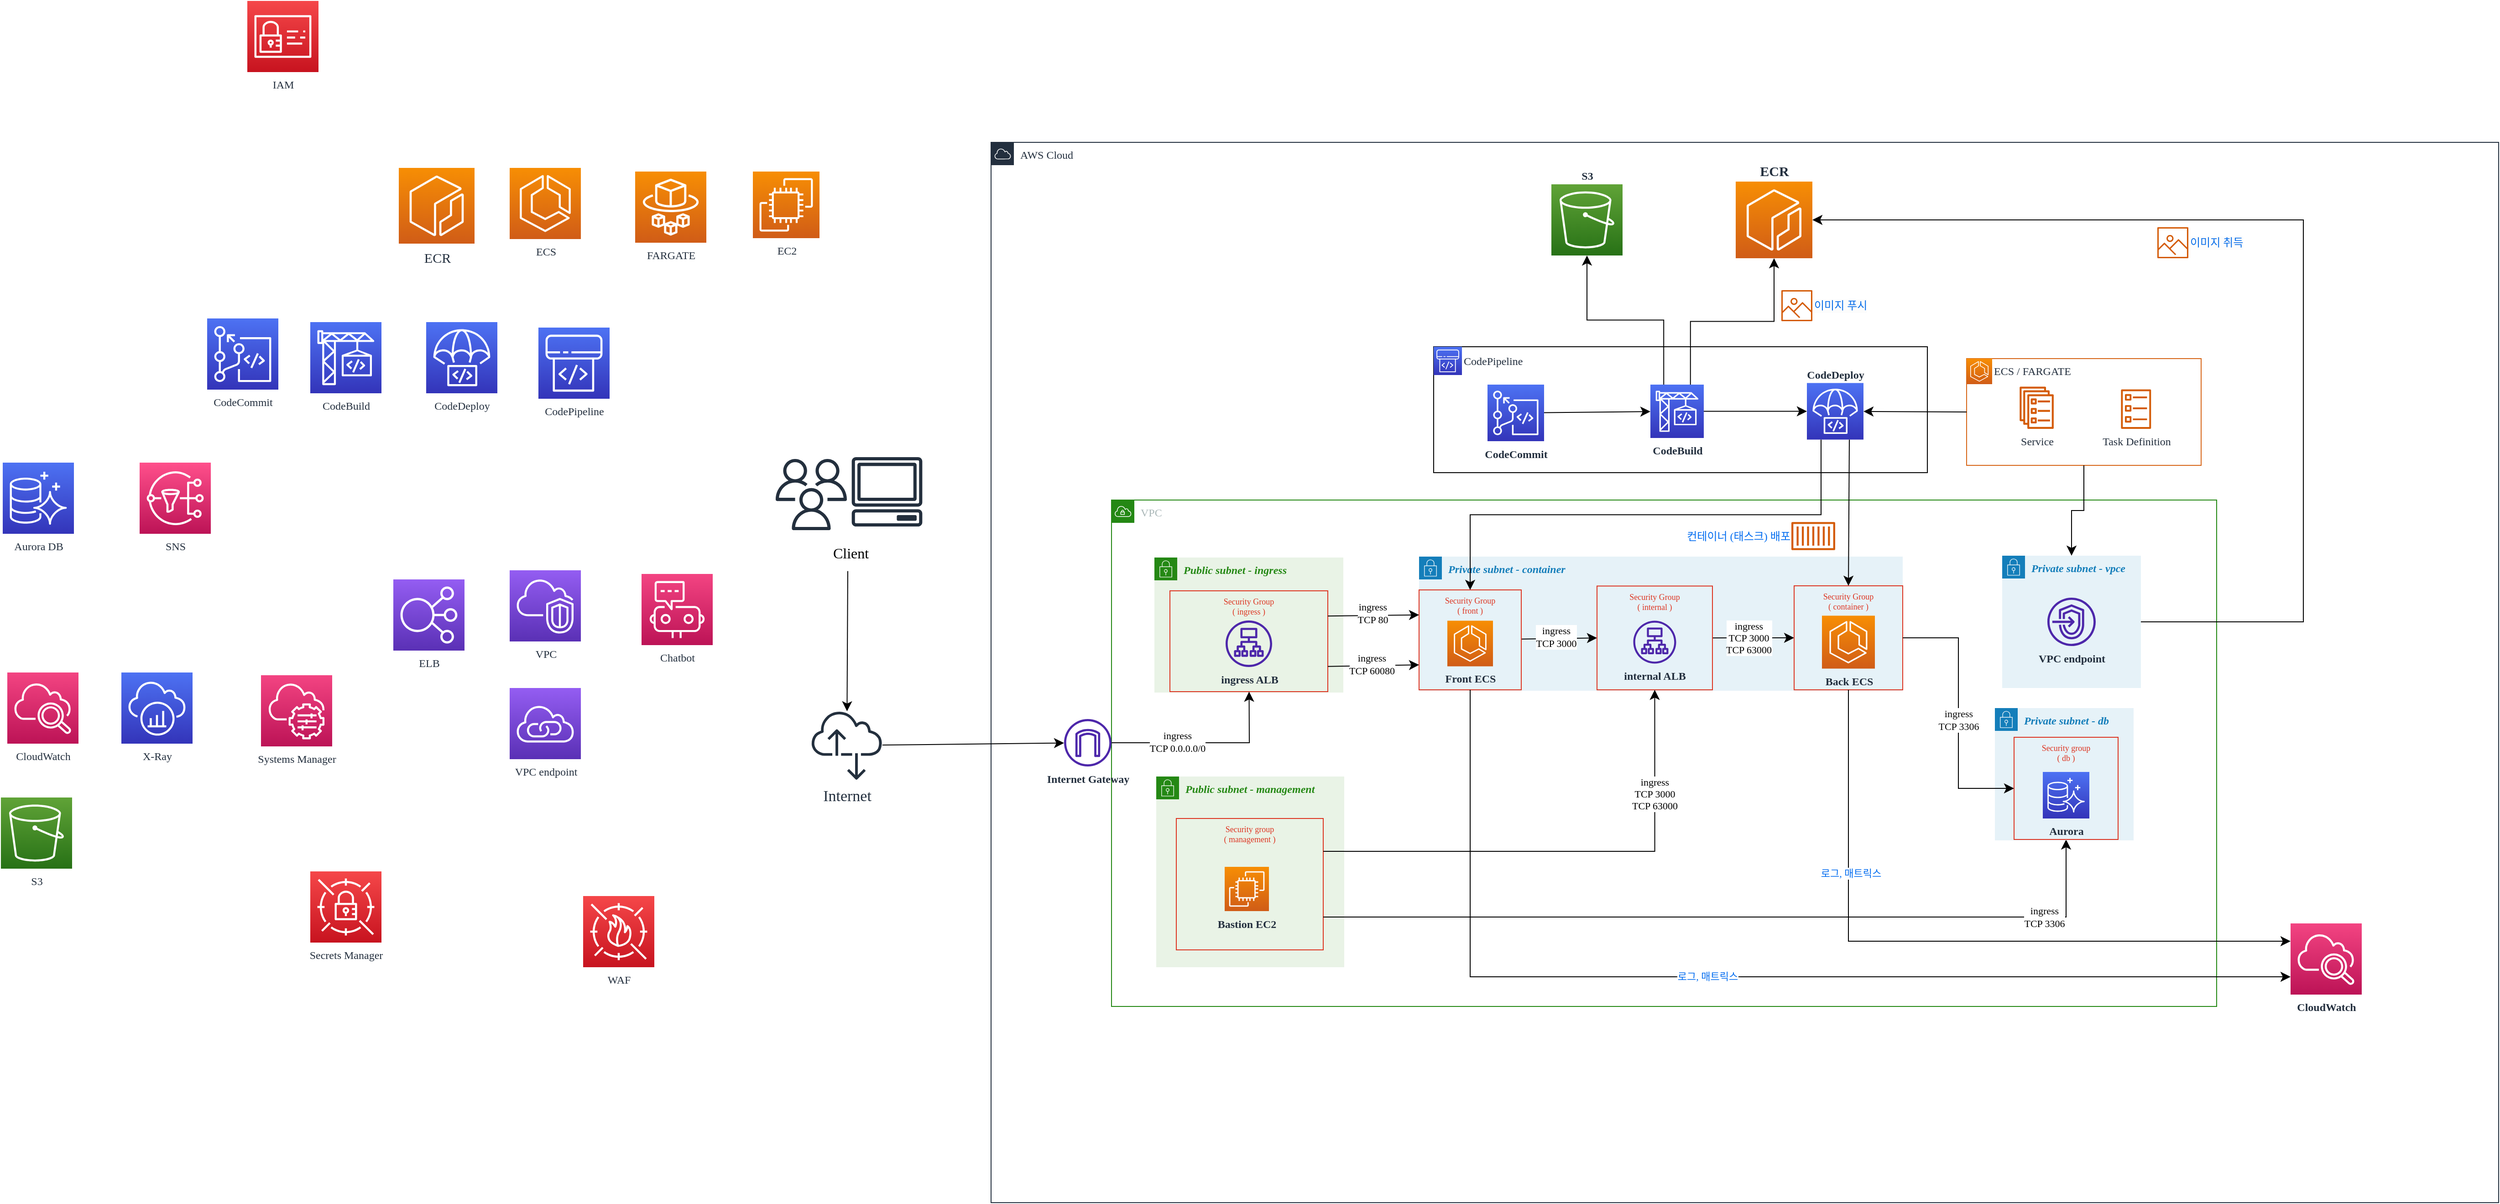 <mxfile version="20.8.10" type="device"><diagram name="페이지-1" id="KkgvIEMMaGzTAb-BSLyP"><mxGraphModel dx="4643" dy="2821" grid="0" gridSize="10" guides="1" tooltips="1" connect="1" arrows="1" fold="1" page="0" pageScale="1" pageWidth="827" pageHeight="1169" background="none" math="0" shadow="0"><root><mxCell id="0"/><mxCell id="1" parent="0"/><mxCell id="roL1wrx4JmxrQgXVeVV0-79" value="VPC" style="points=[[0,0],[0.25,0],[0.5,0],[0.75,0],[1,0],[1,0.25],[1,0.5],[1,0.75],[1,1],[0.75,1],[0.5,1],[0.25,1],[0,1],[0,0.75],[0,0.5],[0,0.25]];outlineConnect=0;gradientColor=none;html=1;whiteSpace=wrap;fontSize=12;fontStyle=0;container=1;pointerEvents=0;collapsible=0;recursiveResize=0;shape=mxgraph.aws4.group;grIcon=mxgraph.aws4.group_vpc;strokeColor=#248814;fillColor=none;verticalAlign=top;align=left;spacingLeft=30;fontColor=#AAB7B8;dashed=0;fontFamily=Garamond;labelBackgroundColor=none;strokeWidth=1;" parent="1" vertex="1"><mxGeometry x="-924" y="-505" width="1211" height="555" as="geometry"/></mxCell><mxCell id="roL1wrx4JmxrQgXVeVV0-80" value="&lt;b&gt;&lt;i&gt;Private subnet - container&lt;/i&gt;&lt;/b&gt;" style="points=[[0,0],[0.25,0],[0.5,0],[0.75,0],[1,0],[1,0.25],[1,0.5],[1,0.75],[1,1],[0.75,1],[0.5,1],[0.25,1],[0,1],[0,0.75],[0,0.5],[0,0.25]];outlineConnect=0;gradientColor=none;html=1;whiteSpace=wrap;fontSize=12;fontStyle=0;container=1;pointerEvents=0;collapsible=0;recursiveResize=0;shape=mxgraph.aws4.group;grIcon=mxgraph.aws4.group_security_group;grStroke=0;strokeColor=#147EBA;fillColor=#E6F2F8;verticalAlign=top;align=left;spacingLeft=30;fontColor=#147EBA;dashed=0;fontFamily=Garamond;" parent="roL1wrx4JmxrQgXVeVV0-79" vertex="1"><mxGeometry x="337" y="62" width="530" height="147" as="geometry"/></mxCell><mxCell id="roL1wrx4JmxrQgXVeVV0-81" style="edgeStyle=none;rounded=0;orthogonalLoop=1;jettySize=auto;html=1;entryX=0;entryY=0.5;entryDx=0;entryDy=0;fontSize=9;startSize=8;endSize=8;fontFamily=Garamond;" parent="roL1wrx4JmxrQgXVeVV0-80" source="roL1wrx4JmxrQgXVeVV0-83" target="roL1wrx4JmxrQgXVeVV0-86" edge="1"><mxGeometry relative="1" as="geometry"/></mxCell><mxCell id="roL1wrx4JmxrQgXVeVV0-82" value="ingress&lt;br style=&quot;font-size: 11px;&quot;&gt;TCP 3000" style="edgeLabel;html=1;align=center;verticalAlign=middle;resizable=0;points=[];fontSize=11;fontFamily=Garamond;" parent="roL1wrx4JmxrQgXVeVV0-81" vertex="1" connectable="0"><mxGeometry x="-0.095" y="2" relative="1" as="geometry"><mxPoint as="offset"/></mxGeometry></mxCell><mxCell id="roL1wrx4JmxrQgXVeVV0-83" value="Security Group&#10;( front )" style="fillColor=none;strokeColor=#DD3522;verticalAlign=top;fontStyle=0;fontColor=#DD3522;fontSize=9;fontFamily=Garamond;" parent="roL1wrx4JmxrQgXVeVV0-80" vertex="1"><mxGeometry y="36.5" width="112" height="109.5" as="geometry"/></mxCell><mxCell id="roL1wrx4JmxrQgXVeVV0-84" style="edgeStyle=none;rounded=0;orthogonalLoop=1;jettySize=auto;html=1;entryX=0;entryY=0.5;entryDx=0;entryDy=0;fontSize=9;startSize=8;endSize=8;fontFamily=Garamond;" parent="roL1wrx4JmxrQgXVeVV0-80" source="roL1wrx4JmxrQgXVeVV0-86" target="roL1wrx4JmxrQgXVeVV0-87" edge="1"><mxGeometry relative="1" as="geometry"/></mxCell><mxCell id="roL1wrx4JmxrQgXVeVV0-85" value="ingress&lt;br style=&quot;font-size: 11px;&quot;&gt;TCP 3000&lt;br style=&quot;font-size: 11px;&quot;&gt;TCP 63000" style="edgeLabel;html=1;align=center;verticalAlign=middle;resizable=0;points=[];fontSize=11;fontFamily=Garamond;labelBackgroundColor=default;" parent="roL1wrx4JmxrQgXVeVV0-84" vertex="1" connectable="0"><mxGeometry x="-0.129" relative="1" as="geometry"><mxPoint as="offset"/></mxGeometry></mxCell><mxCell id="roL1wrx4JmxrQgXVeVV0-86" value="Security Group&#10;( internal )" style="fillColor=none;strokeColor=#DD3522;verticalAlign=top;fontStyle=0;fontColor=#DD3522;fontSize=9;fontFamily=Garamond;" parent="roL1wrx4JmxrQgXVeVV0-80" vertex="1"><mxGeometry x="195" y="32.25" width="126.5" height="113.75" as="geometry"/></mxCell><mxCell id="roL1wrx4JmxrQgXVeVV0-87" value="Security Group&#10;( container )" style="fillColor=none;strokeColor=#DD3522;verticalAlign=top;fontStyle=0;fontColor=#DD3522;fontSize=9;fontFamily=Garamond;" parent="roL1wrx4JmxrQgXVeVV0-80" vertex="1"><mxGeometry x="411" y="32" width="119" height="114" as="geometry"/></mxCell><mxCell id="roL1wrx4JmxrQgXVeVV0-108" value="&lt;b&gt;Front ECS&lt;/b&gt;" style="sketch=0;points=[[0,0,0],[0.25,0,0],[0.5,0,0],[0.75,0,0],[1,0,0],[0,1,0],[0.25,1,0],[0.5,1,0],[0.75,1,0],[1,1,0],[0,0.25,0],[0,0.5,0],[0,0.75,0],[1,0.25,0],[1,0.5,0],[1,0.75,0]];outlineConnect=0;fontColor=#232F3E;gradientColor=#F78E04;gradientDirection=north;fillColor=#D05C17;strokeColor=#ffffff;dashed=0;verticalLabelPosition=bottom;verticalAlign=top;align=center;html=1;fontSize=12;fontStyle=0;aspect=fixed;shape=mxgraph.aws4.resourceIcon;resIcon=mxgraph.aws4.ecs;shadow=0;fillStyle=auto;fontFamily=Garamond;" parent="roL1wrx4JmxrQgXVeVV0-80" vertex="1"><mxGeometry x="31" y="70.25" width="50" height="50" as="geometry"/></mxCell><mxCell id="roL1wrx4JmxrQgXVeVV0-110" value="internal ALB" style="sketch=0;outlineConnect=0;fontColor=#232F3E;gradientColor=none;fillColor=#4D27AA;strokeColor=none;dashed=0;verticalLabelPosition=bottom;verticalAlign=top;align=center;html=1;fontSize=12;fontStyle=1;aspect=fixed;pointerEvents=1;shape=mxgraph.aws4.application_load_balancer;shadow=0;fillStyle=auto;fontFamily=Garamond;" parent="roL1wrx4JmxrQgXVeVV0-80" vertex="1"><mxGeometry x="234.75" y="70.25" width="47" height="47" as="geometry"/></mxCell><mxCell id="roL1wrx4JmxrQgXVeVV0-109" value="Back ECS" style="sketch=0;points=[[0,0,0],[0.25,0,0],[0.5,0,0],[0.75,0,0],[1,0,0],[0,1,0],[0.25,1,0],[0.5,1,0],[0.75,1,0],[1,1,0],[0,0.25,0],[0,0.5,0],[0,0.75,0],[1,0.25,0],[1,0.5,0],[1,0.75,0]];outlineConnect=0;fontColor=#232F3E;gradientColor=#F78E04;gradientDirection=north;fillColor=#D05C17;strokeColor=#ffffff;dashed=0;verticalLabelPosition=bottom;verticalAlign=top;align=center;html=1;fontSize=12;fontStyle=1;aspect=fixed;shape=mxgraph.aws4.resourceIcon;resIcon=mxgraph.aws4.ecs;shadow=0;fillStyle=auto;fontFamily=Garamond;" parent="roL1wrx4JmxrQgXVeVV0-80" vertex="1"><mxGeometry x="441.5" y="64.75" width="58" height="58" as="geometry"/></mxCell><mxCell id="roL1wrx4JmxrQgXVeVV0-88" value="&lt;b&gt;&lt;i&gt;Public subnet - ingress&lt;/i&gt;&lt;/b&gt;" style="points=[[0,0],[0.25,0],[0.5,0],[0.75,0],[1,0],[1,0.25],[1,0.5],[1,0.75],[1,1],[0.75,1],[0.5,1],[0.25,1],[0,1],[0,0.75],[0,0.5],[0,0.25]];outlineConnect=0;gradientColor=none;html=1;whiteSpace=wrap;fontSize=12;fontStyle=0;container=1;pointerEvents=0;collapsible=0;recursiveResize=0;shape=mxgraph.aws4.group;grIcon=mxgraph.aws4.group_security_group;grStroke=0;strokeColor=#248814;fillColor=#E9F3E6;verticalAlign=top;align=left;spacingLeft=30;fontColor=#248814;dashed=0;fontFamily=Garamond;" parent="roL1wrx4JmxrQgXVeVV0-79" vertex="1"><mxGeometry x="47" y="63" width="207" height="148" as="geometry"/></mxCell><mxCell id="roL1wrx4JmxrQgXVeVV0-89" value="Security Group&#10;( ingress )" style="fillColor=none;strokeColor=#DD3522;verticalAlign=top;fontStyle=0;fontColor=#DD3522;fontSize=9;fontFamily=Garamond;" parent="roL1wrx4JmxrQgXVeVV0-88" vertex="1"><mxGeometry x="17" y="36.5" width="173" height="110.5" as="geometry"/></mxCell><mxCell id="roL1wrx4JmxrQgXVeVV0-107" value="&lt;b&gt;ingress ALB&lt;/b&gt;" style="sketch=0;outlineConnect=0;fontColor=#232F3E;gradientColor=none;fillColor=#4D27AA;strokeColor=none;dashed=0;verticalLabelPosition=bottom;verticalAlign=top;align=center;html=1;fontSize=12;fontStyle=0;aspect=fixed;pointerEvents=1;shape=mxgraph.aws4.application_load_balancer;shadow=0;fillStyle=auto;fontFamily=Garamond;" parent="roL1wrx4JmxrQgXVeVV0-88" vertex="1"><mxGeometry x="78" y="69" width="51" height="51" as="geometry"/></mxCell><mxCell id="roL1wrx4JmxrQgXVeVV0-90" value="&lt;b&gt;&lt;i&gt;Public subnet - management&lt;/i&gt;&lt;/b&gt;" style="points=[[0,0],[0.25,0],[0.5,0],[0.75,0],[1,0],[1,0.25],[1,0.5],[1,0.75],[1,1],[0.75,1],[0.5,1],[0.25,1],[0,1],[0,0.75],[0,0.5],[0,0.25]];outlineConnect=0;gradientColor=none;html=1;whiteSpace=wrap;fontSize=12;fontStyle=0;container=1;pointerEvents=0;collapsible=0;recursiveResize=0;shape=mxgraph.aws4.group;grIcon=mxgraph.aws4.group_security_group;grStroke=0;strokeColor=#248814;fillColor=#E9F3E6;verticalAlign=top;align=left;spacingLeft=30;fontColor=#248814;dashed=0;fontFamily=Garamond;" parent="roL1wrx4JmxrQgXVeVV0-79" vertex="1"><mxGeometry x="49" y="303" width="206" height="209" as="geometry"/></mxCell><mxCell id="roL1wrx4JmxrQgXVeVV0-97" value="" style="edgeStyle=none;orthogonalLoop=1;jettySize=auto;html=1;rounded=0;fontSize=9;startSize=8;endSize=8;curved=1;exitX=1;exitY=0.25;exitDx=0;exitDy=0;entryX=0;entryY=0.25;entryDx=0;entryDy=0;fontFamily=Garamond;" parent="roL1wrx4JmxrQgXVeVV0-79" source="roL1wrx4JmxrQgXVeVV0-89" target="roL1wrx4JmxrQgXVeVV0-83" edge="1"><mxGeometry width="140" relative="1" as="geometry"><mxPoint x="155" y="177" as="sourcePoint"/><mxPoint x="295" y="177" as="targetPoint"/><Array as="points"/></mxGeometry></mxCell><mxCell id="roL1wrx4JmxrQgXVeVV0-98" value="ingress&lt;br style=&quot;font-size: 11px;&quot;&gt;TCP 80" style="edgeLabel;html=1;align=center;verticalAlign=middle;resizable=0;points=[];fontSize=11;fontFamily=Garamond;" parent="roL1wrx4JmxrQgXVeVV0-97" vertex="1" connectable="0"><mxGeometry x="-0.024" y="3" relative="1" as="geometry"><mxPoint as="offset"/></mxGeometry></mxCell><mxCell id="fdnA4vZTnrISrvPl5zJd-1" style="edgeStyle=none;curved=1;rounded=0;orthogonalLoop=1;jettySize=auto;html=1;exitX=1;exitY=0.75;exitDx=0;exitDy=0;entryX=0;entryY=0.75;entryDx=0;entryDy=0;fontSize=12;startSize=8;endSize=8;fontFamily=Garamond;" parent="roL1wrx4JmxrQgXVeVV0-79" source="roL1wrx4JmxrQgXVeVV0-89" target="roL1wrx4JmxrQgXVeVV0-83" edge="1"><mxGeometry relative="1" as="geometry"/></mxCell><mxCell id="fdnA4vZTnrISrvPl5zJd-2" value="ingress&lt;br style=&quot;font-size: 11px;&quot;&gt;TCP 60080" style="edgeLabel;html=1;align=center;verticalAlign=middle;resizable=0;points=[];fontSize=11;fontFamily=Garamond;" parent="fdnA4vZTnrISrvPl5zJd-1" vertex="1" connectable="0"><mxGeometry x="-0.203" y="2" relative="1" as="geometry"><mxPoint x="8" as="offset"/></mxGeometry></mxCell><mxCell id="roL1wrx4JmxrQgXVeVV0-94" value="" style="edgeStyle=none;rounded=0;orthogonalLoop=1;jettySize=auto;html=1;fontSize=9;startSize=8;endSize=8;fontFamily=Garamond;" parent="1" source="roL1wrx4JmxrQgXVeVV0-96" target="roL1wrx4JmxrQgXVeVV0-89" edge="1"><mxGeometry relative="1" as="geometry"><Array as="points"><mxPoint x="-773" y="-239"/></Array></mxGeometry></mxCell><mxCell id="roL1wrx4JmxrQgXVeVV0-95" value="ingress&lt;br style=&quot;font-size: 11px;&quot;&gt;TCP 0.0.0.0/0" style="edgeLabel;html=1;align=center;verticalAlign=middle;resizable=0;points=[];fontSize=11;fontFamily=Garamond;" parent="roL1wrx4JmxrQgXVeVV0-94" vertex="1" connectable="0"><mxGeometry x="-0.31" y="1" relative="1" as="geometry"><mxPoint as="offset"/></mxGeometry></mxCell><mxCell id="c9C-w6MjAtu-0DdHbiWs-1" value="ECS" style="sketch=0;points=[[0,0,0],[0.25,0,0],[0.5,0,0],[0.75,0,0],[1,0,0],[0,1,0],[0.25,1,0],[0.5,1,0],[0.75,1,0],[1,1,0],[0,0.25,0],[0,0.5,0],[0,0.75,0],[1,0.25,0],[1,0.5,0],[1,0.75,0]];outlineConnect=0;fontColor=#232F3E;gradientColor=#F78E04;gradientDirection=north;fillColor=#D05C17;strokeColor=#ffffff;dashed=0;verticalLabelPosition=bottom;verticalAlign=top;align=center;html=1;fontSize=12;fontStyle=0;aspect=fixed;shape=mxgraph.aws4.resourceIcon;resIcon=mxgraph.aws4.ecs;fontFamily=Garamond;" vertex="1" parent="1"><mxGeometry x="-1583.5" y="-869" width="78" height="78" as="geometry"/></mxCell><mxCell id="c9C-w6MjAtu-0DdHbiWs-2" value="FARGATE" style="sketch=0;points=[[0,0,0],[0.25,0,0],[0.5,0,0],[0.75,0,0],[1,0,0],[0,1,0],[0.25,1,0],[0.5,1,0],[0.75,1,0],[1,1,0],[0,0.25,0],[0,0.5,0],[0,0.75,0],[1,0.25,0],[1,0.5,0],[1,0.75,0]];outlineConnect=0;fontColor=#232F3E;gradientColor=#F78E04;gradientDirection=north;fillColor=#D05C17;strokeColor=#ffffff;dashed=0;verticalLabelPosition=bottom;verticalAlign=top;align=center;html=1;fontSize=12;fontStyle=0;aspect=fixed;shape=mxgraph.aws4.resourceIcon;resIcon=mxgraph.aws4.fargate;fontFamily=Garamond;" vertex="1" parent="1"><mxGeometry x="-1446" y="-865" width="78" height="78" as="geometry"/></mxCell><mxCell id="c9C-w6MjAtu-0DdHbiWs-10" value="ELB" style="sketch=0;points=[[0,0,0],[0.25,0,0],[0.5,0,0],[0.75,0,0],[1,0,0],[0,1,0],[0.25,1,0],[0.5,1,0],[0.75,1,0],[1,1,0],[0,0.25,0],[0,0.5,0],[0,0.75,0],[1,0.25,0],[1,0.5,0],[1,0.75,0]];outlineConnect=0;fontColor=#232F3E;gradientColor=#945DF2;gradientDirection=north;fillColor=#5A30B5;strokeColor=#ffffff;dashed=0;verticalLabelPosition=bottom;verticalAlign=top;align=center;html=1;fontSize=12;fontStyle=0;aspect=fixed;shape=mxgraph.aws4.resourceIcon;resIcon=mxgraph.aws4.elastic_load_balancing;fontFamily=Garamond;" vertex="1" parent="1"><mxGeometry x="-1711" y="-418" width="78" height="78" as="geometry"/></mxCell><mxCell id="c9C-w6MjAtu-0DdHbiWs-11" value="VPC" style="sketch=0;points=[[0,0,0],[0.25,0,0],[0.5,0,0],[0.75,0,0],[1,0,0],[0,1,0],[0.25,1,0],[0.5,1,0],[0.75,1,0],[1,1,0],[0,0.25,0],[0,0.5,0],[0,0.75,0],[1,0.25,0],[1,0.5,0],[1,0.75,0]];outlineConnect=0;fontColor=#232F3E;gradientColor=#945DF2;gradientDirection=north;fillColor=#5A30B5;strokeColor=#ffffff;dashed=0;verticalLabelPosition=bottom;verticalAlign=top;align=center;html=1;fontSize=12;fontStyle=0;aspect=fixed;shape=mxgraph.aws4.resourceIcon;resIcon=mxgraph.aws4.vpc;fontFamily=Garamond;" vertex="1" parent="1"><mxGeometry x="-1583.5" y="-428" width="78" height="78" as="geometry"/></mxCell><mxCell id="c9C-w6MjAtu-0DdHbiWs-12" value="CloudWatch" style="sketch=0;points=[[0,0,0],[0.25,0,0],[0.5,0,0],[0.75,0,0],[1,0,0],[0,1,0],[0.25,1,0],[0.5,1,0],[0.75,1,0],[1,1,0],[0,0.25,0],[0,0.5,0],[0,0.75,0],[1,0.25,0],[1,0.5,0],[1,0.75,0]];points=[[0,0,0],[0.25,0,0],[0.5,0,0],[0.75,0,0],[1,0,0],[0,1,0],[0.25,1,0],[0.5,1,0],[0.75,1,0],[1,1,0],[0,0.25,0],[0,0.5,0],[0,0.75,0],[1,0.25,0],[1,0.5,0],[1,0.75,0]];outlineConnect=0;fontColor=#232F3E;gradientColor=#F34482;gradientDirection=north;fillColor=#BC1356;strokeColor=#ffffff;dashed=0;verticalLabelPosition=bottom;verticalAlign=top;align=center;html=1;fontSize=12;fontStyle=0;aspect=fixed;shape=mxgraph.aws4.resourceIcon;resIcon=mxgraph.aws4.cloudwatch_2;fontFamily=Garamond;" vertex="1" parent="1"><mxGeometry x="-2134" y="-316" width="78" height="78" as="geometry"/></mxCell><mxCell id="c9C-w6MjAtu-0DdHbiWs-13" value="Systems Manager" style="sketch=0;points=[[0,0,0],[0.25,0,0],[0.5,0,0],[0.75,0,0],[1,0,0],[0,1,0],[0.25,1,0],[0.5,1,0],[0.75,1,0],[1,1,0],[0,0.25,0],[0,0.5,0],[0,0.75,0],[1,0.25,0],[1,0.5,0],[1,0.75,0]];points=[[0,0,0],[0.25,0,0],[0.5,0,0],[0.75,0,0],[1,0,0],[0,1,0],[0.25,1,0],[0.5,1,0],[0.75,1,0],[1,1,0],[0,0.25,0],[0,0.5,0],[0,0.75,0],[1,0.25,0],[1,0.5,0],[1,0.75,0]];outlineConnect=0;fontColor=#232F3E;gradientColor=#F34482;gradientDirection=north;fillColor=#BC1356;strokeColor=#ffffff;dashed=0;verticalLabelPosition=bottom;verticalAlign=top;align=center;html=1;fontSize=12;fontStyle=0;aspect=fixed;shape=mxgraph.aws4.resourceIcon;resIcon=mxgraph.aws4.systems_manager;fontFamily=Garamond;" vertex="1" parent="1"><mxGeometry x="-1856" y="-313" width="78" height="78" as="geometry"/></mxCell><mxCell id="c9C-w6MjAtu-0DdHbiWs-14" value="S3" style="sketch=0;points=[[0,0,0],[0.25,0,0],[0.5,0,0],[0.75,0,0],[1,0,0],[0,1,0],[0.25,1,0],[0.5,1,0],[0.75,1,0],[1,1,0],[0,0.25,0],[0,0.5,0],[0,0.75,0],[1,0.25,0],[1,0.5,0],[1,0.75,0]];outlineConnect=0;fontColor=#232F3E;gradientColor=#60A337;gradientDirection=north;fillColor=#277116;strokeColor=#ffffff;dashed=0;verticalLabelPosition=bottom;verticalAlign=top;align=center;html=1;fontSize=12;fontStyle=0;aspect=fixed;shape=mxgraph.aws4.resourceIcon;resIcon=mxgraph.aws4.s3;fontFamily=Garamond;" vertex="1" parent="1"><mxGeometry x="-2141" y="-179" width="78" height="78" as="geometry"/></mxCell><mxCell id="c9C-w6MjAtu-0DdHbiWs-15" value="IAM" style="sketch=0;points=[[0,0,0],[0.25,0,0],[0.5,0,0],[0.75,0,0],[1,0,0],[0,1,0],[0.25,1,0],[0.5,1,0],[0.75,1,0],[1,1,0],[0,0.25,0],[0,0.5,0],[0,0.75,0],[1,0.25,0],[1,0.5,0],[1,0.75,0]];outlineConnect=0;fontColor=#232F3E;gradientColor=#F54749;gradientDirection=north;fillColor=#C7131F;strokeColor=#ffffff;dashed=0;verticalLabelPosition=bottom;verticalAlign=top;align=center;html=1;fontSize=12;fontStyle=0;aspect=fixed;shape=mxgraph.aws4.resourceIcon;resIcon=mxgraph.aws4.identity_and_access_management;fontFamily=Garamond;" vertex="1" parent="1"><mxGeometry x="-1871" y="-1052" width="78" height="78" as="geometry"/></mxCell><mxCell id="c9C-w6MjAtu-0DdHbiWs-25" value="AWS Cloud" style="points=[[0,0],[0.25,0],[0.5,0],[0.75,0],[1,0],[1,0.25],[1,0.5],[1,0.75],[1,1],[0.75,1],[0.5,1],[0.25,1],[0,1],[0,0.75],[0,0.5],[0,0.25]];outlineConnect=0;gradientColor=none;html=1;whiteSpace=wrap;fontSize=12;fontStyle=0;container=1;pointerEvents=0;collapsible=0;recursiveResize=0;shape=mxgraph.aws4.group;grIcon=mxgraph.aws4.group_aws_cloud;strokeColor=#232F3E;fillColor=none;verticalAlign=top;align=left;spacingLeft=30;fontColor=#232F3E;dashed=0;shadow=0;glass=0;labelBackgroundColor=none;sketch=0;fillStyle=auto;strokeWidth=1;fontFamily=Garamond;" vertex="1" parent="1"><mxGeometry x="-1056" y="-897" width="1652" height="1162" as="geometry"/></mxCell><mxCell id="c9C-w6MjAtu-0DdHbiWs-21" value="이미지 푸시" style="outlineConnect=0;fontColor=#076de9;gradientColor=none;fillColor=#D45B07;strokeColor=none;dashed=0;verticalLabelPosition=middle;verticalAlign=middle;align=left;html=1;fontSize=12;fontStyle=0;aspect=fixed;pointerEvents=1;shape=mxgraph.aws4.container_registry_image;labelBackgroundColor=#fcfcfc;fontFamily=Garamond;labelPosition=right;fillStyle=auto;strokeWidth=9;shadow=0;" vertex="1" parent="c9C-w6MjAtu-0DdHbiWs-25"><mxGeometry x="866" y="162" width="34" height="34" as="geometry"/></mxCell><mxCell id="c9C-w6MjAtu-0DdHbiWs-3" value="&lt;font style=&quot;font-size: 15px;&quot;&gt;&lt;b&gt;ECR&lt;/b&gt;&lt;/font&gt;" style="sketch=0;points=[[0,0,0],[0.25,0,0],[0.5,0,0],[0.75,0,0],[1,0,0],[0,1,0],[0.25,1,0],[0.5,1,0],[0.75,1,0],[1,1,0],[0,0.25,0],[0,0.5,0],[0,0.75,0],[1,0.25,0],[1,0.5,0],[1,0.75,0]];outlineConnect=0;fontColor=#232F3E;gradientColor=#F78E04;gradientDirection=north;fillColor=#D05C17;strokeColor=#ffffff;dashed=0;verticalLabelPosition=top;verticalAlign=bottom;align=center;html=1;fontSize=12;fontStyle=0;aspect=fixed;shape=mxgraph.aws4.resourceIcon;resIcon=mxgraph.aws4.ecr;labelPosition=center;fontFamily=Garamond;" vertex="1" parent="c9C-w6MjAtu-0DdHbiWs-25"><mxGeometry x="816" y="43" width="84" height="84" as="geometry"/></mxCell><mxCell id="roL1wrx4JmxrQgXVeVV0-91" value="Security group&#10;( management )" style="fillColor=none;strokeColor=#DD3522;verticalAlign=top;fontStyle=0;fontColor=#DD3522;fontSize=9;fontFamily=Garamond;" parent="c9C-w6MjAtu-0DdHbiWs-25" vertex="1"><mxGeometry x="203" y="741" width="161" height="144" as="geometry"/></mxCell><mxCell id="c9C-w6MjAtu-0DdHbiWs-22" value="Bastion EC2" style="sketch=0;points=[[0,0,0],[0.25,0,0],[0.5,0,0],[0.75,0,0],[1,0,0],[0,1,0],[0.25,1,0],[0.5,1,0],[0.75,1,0],[1,1,0],[0,0.25,0],[0,0.5,0],[0,0.75,0],[1,0.25,0],[1,0.5,0],[1,0.75,0]];outlineConnect=0;fontColor=#232F3E;gradientColor=#F78E04;gradientDirection=north;fillColor=#D05C17;strokeColor=#ffffff;dashed=0;verticalLabelPosition=bottom;verticalAlign=top;align=center;html=1;fontSize=12;fontStyle=1;aspect=fixed;shape=mxgraph.aws4.resourceIcon;resIcon=mxgraph.aws4.ec2;glass=0;labelBackgroundColor=none;fontFamily=Garamond;" vertex="1" parent="c9C-w6MjAtu-0DdHbiWs-25"><mxGeometry x="256" y="794" width="48.5" height="48.5" as="geometry"/></mxCell><mxCell id="roL1wrx4JmxrQgXVeVV0-96" value="Internet Gateway" style="outlineConnect=0;fontColor=#232F3E;gradientColor=none;fillColor=#4D27AA;strokeColor=none;dashed=0;verticalLabelPosition=bottom;verticalAlign=top;align=center;html=1;fontSize=12;fontStyle=1;aspect=fixed;pointerEvents=1;shape=mxgraph.aws4.internet_gateway;shadow=0;fillStyle=auto;fontFamily=Garamond;" parent="c9C-w6MjAtu-0DdHbiWs-25" vertex="1"><mxGeometry x="80" y="632" width="52" height="52" as="geometry"/></mxCell><mxCell id="c9C-w6MjAtu-0DdHbiWs-54" value="이미지 취득" style="outlineConnect=0;fontColor=#076de9;gradientColor=none;fillColor=#D45B07;strokeColor=none;dashed=0;verticalLabelPosition=middle;verticalAlign=middle;align=left;html=1;fontSize=12;fontStyle=0;aspect=fixed;pointerEvents=1;shape=mxgraph.aws4.container_registry_image;labelBackgroundColor=#fcfcfc;fontFamily=Garamond;labelPosition=right;fillStyle=auto;strokeWidth=9;shadow=0;" vertex="1" parent="c9C-w6MjAtu-0DdHbiWs-25"><mxGeometry x="1278" y="93" width="34" height="34" as="geometry"/></mxCell><mxCell id="c9C-w6MjAtu-0DdHbiWs-56" value="컨테이너 (태스크) 배포" style="sketch=0;outlineConnect=0;fontColor=#006cf0;gradientColor=none;fillColor=#D45B07;strokeColor=none;dashed=0;verticalLabelPosition=middle;verticalAlign=middle;align=right;html=1;fontSize=12;fontStyle=0;aspect=fixed;pointerEvents=1;shape=mxgraph.aws4.container_1;shadow=0;glass=0;labelBackgroundColor=none;fillStyle=auto;strokeWidth=1;fontFamily=Garamond;labelPosition=left;" vertex="1" parent="c9C-w6MjAtu-0DdHbiWs-25"><mxGeometry x="877" y="416" width="48" height="31" as="geometry"/></mxCell><mxCell id="c9C-w6MjAtu-0DdHbiWs-93" style="edgeStyle=orthogonalEdgeStyle;rounded=0;orthogonalLoop=1;jettySize=auto;html=1;entryX=1;entryY=0.5;entryDx=0;entryDy=0;entryPerimeter=0;fontFamily=Garamond;fontSize=11;fontColor=#006cf0;startSize=8;endSize=8;exitX=1;exitY=0.5;exitDx=0;exitDy=0;" edge="1" parent="c9C-w6MjAtu-0DdHbiWs-25" source="roL1wrx4JmxrQgXVeVV0-92" target="c9C-w6MjAtu-0DdHbiWs-3"><mxGeometry relative="1" as="geometry"><Array as="points"><mxPoint x="1438" y="525"/><mxPoint x="1438" y="85"/></Array></mxGeometry></mxCell><mxCell id="roL1wrx4JmxrQgXVeVV0-92" value="&lt;b&gt;&lt;i&gt;Private subnet - vpce&lt;/i&gt;&lt;/b&gt;" style="points=[[0,0],[0.25,0],[0.5,0],[0.75,0],[1,0],[1,0.25],[1,0.5],[1,0.75],[1,1],[0.75,1],[0.5,1],[0.25,1],[0,1],[0,0.75],[0,0.5],[0,0.25]];outlineConnect=0;gradientColor=none;html=1;whiteSpace=wrap;fontSize=12;fontStyle=0;container=1;pointerEvents=0;collapsible=0;recursiveResize=0;shape=mxgraph.aws4.group;grIcon=mxgraph.aws4.group_security_group;grStroke=0;strokeColor=#147EBA;fillColor=#E6F2F8;verticalAlign=top;align=left;spacingLeft=30;fontColor=#147EBA;dashed=0;fontFamily=Garamond;" parent="c9C-w6MjAtu-0DdHbiWs-25" vertex="1"><mxGeometry x="1108" y="453" width="152" height="145" as="geometry"/></mxCell><mxCell id="c9C-w6MjAtu-0DdHbiWs-82" value="VPC endpoint" style="sketch=0;outlineConnect=0;fontColor=#232F3E;gradientColor=none;fillColor=#4D27AA;strokeColor=none;dashed=0;verticalLabelPosition=bottom;verticalAlign=top;align=center;html=1;fontSize=12;fontStyle=1;aspect=fixed;pointerEvents=1;shape=mxgraph.aws4.endpoints;shadow=0;glass=0;labelBackgroundColor=none;fillStyle=auto;strokeWidth=1;fontFamily=Garamond;" vertex="1" parent="roL1wrx4JmxrQgXVeVV0-92"><mxGeometry x="49.5" y="46" width="53" height="53" as="geometry"/></mxCell><mxCell id="roL1wrx4JmxrQgXVeVV0-101" style="edgeStyle=orthogonalEdgeStyle;rounded=0;orthogonalLoop=1;jettySize=auto;html=1;exitX=1;exitY=0.75;exitDx=0;exitDy=0;fontSize=9;startSize=8;endSize=8;entryX=0.5;entryY=1;entryDx=0;entryDy=0;fontFamily=Garamond;" parent="c9C-w6MjAtu-0DdHbiWs-25" source="roL1wrx4JmxrQgXVeVV0-91" target="c9C-w6MjAtu-0DdHbiWs-91" edge="1"><mxGeometry relative="1" as="geometry"><mxPoint x="845" y="553" as="targetPoint"/></mxGeometry></mxCell><mxCell id="roL1wrx4JmxrQgXVeVV0-102" value="ingress&lt;br style=&quot;font-size: 11px;&quot;&gt;TCP 3306" style="edgeLabel;html=1;align=center;verticalAlign=middle;resizable=0;points=[];fontSize=11;fontFamily=Garamond;" parent="roL1wrx4JmxrQgXVeVV0-101" vertex="1" connectable="0"><mxGeometry x="0.756" relative="1" as="geometry"><mxPoint as="offset"/></mxGeometry></mxCell><mxCell id="c9C-w6MjAtu-0DdHbiWs-62" value="CloudWatch" style="sketch=0;points=[[0,0,0],[0.25,0,0],[0.5,0,0],[0.75,0,0],[1,0,0],[0,1,0],[0.25,1,0],[0.5,1,0],[0.75,1,0],[1,1,0],[0,0.25,0],[0,0.5,0],[0,0.75,0],[1,0.25,0],[1,0.5,0],[1,0.75,0]];points=[[0,0,0],[0.25,0,0],[0.5,0,0],[0.75,0,0],[1,0,0],[0,1,0],[0.25,1,0],[0.5,1,0],[0.75,1,0],[1,1,0],[0,0.25,0],[0,0.5,0],[0,0.75,0],[1,0.25,0],[1,0.5,0],[1,0.75,0]];outlineConnect=0;fontColor=#232F3E;gradientColor=#F34482;gradientDirection=north;fillColor=#BC1356;strokeColor=#ffffff;dashed=0;verticalLabelPosition=bottom;verticalAlign=top;align=center;html=1;fontSize=12;fontStyle=1;aspect=fixed;shape=mxgraph.aws4.resourceIcon;resIcon=mxgraph.aws4.cloudwatch_2;fontFamily=Garamond;" vertex="1" parent="c9C-w6MjAtu-0DdHbiWs-25"><mxGeometry x="1424" y="856" width="78" height="78" as="geometry"/></mxCell><mxCell id="c9C-w6MjAtu-0DdHbiWs-68" value="S3" style="sketch=0;points=[[0,0,0],[0.25,0,0],[0.5,0,0],[0.75,0,0],[1,0,0],[0,1,0],[0.25,1,0],[0.5,1,0],[0.75,1,0],[1,1,0],[0,0.25,0],[0,0.5,0],[0,0.75,0],[1,0.25,0],[1,0.5,0],[1,0.75,0]];outlineConnect=0;fontColor=#232F3E;gradientColor=#60A337;gradientDirection=north;fillColor=#277116;strokeColor=#ffffff;dashed=0;verticalLabelPosition=top;verticalAlign=bottom;align=center;html=1;fontSize=12;fontStyle=1;aspect=fixed;shape=mxgraph.aws4.resourceIcon;resIcon=mxgraph.aws4.s3;fontFamily=Garamond;labelPosition=center;" vertex="1" parent="c9C-w6MjAtu-0DdHbiWs-25"><mxGeometry x="614" y="46" width="78" height="78" as="geometry"/></mxCell><mxCell id="c9C-w6MjAtu-0DdHbiWs-48" value="" style="group;fontFamily=Garamond;" vertex="1" connectable="0" parent="c9C-w6MjAtu-0DdHbiWs-25"><mxGeometry x="1069" y="237" width="257" height="117" as="geometry"/></mxCell><mxCell id="c9C-w6MjAtu-0DdHbiWs-44" value="" style="whiteSpace=wrap;html=1;shadow=0;glass=0;labelBackgroundColor=none;sketch=0;fillStyle=auto;strokeColor=#d76618;strokeWidth=1;fontFamily=Garamond;fontSize=17;fontColor=#000000;" vertex="1" parent="c9C-w6MjAtu-0DdHbiWs-48"><mxGeometry width="257" height="117" as="geometry"/></mxCell><mxCell id="c9C-w6MjAtu-0DdHbiWs-30" value="ECS / FARGATE" style="sketch=0;points=[[0,0,0],[0.25,0,0],[0.5,0,0],[0.75,0,0],[1,0,0],[0,1,0],[0.25,1,0],[0.5,1,0],[0.75,1,0],[1,1,0],[0,0.25,0],[0,0.5,0],[0,0.75,0],[1,0.25,0],[1,0.5,0],[1,0.75,0]];outlineConnect=0;fontColor=#232F3E;gradientColor=#F78E04;gradientDirection=north;fillColor=#D05C17;strokeColor=#ffffff;dashed=0;verticalLabelPosition=middle;verticalAlign=middle;align=left;html=1;fontSize=12;fontStyle=0;aspect=fixed;shape=mxgraph.aws4.resourceIcon;resIcon=mxgraph.aws4.ecs;fontFamily=Garamond;labelPosition=right;" vertex="1" parent="c9C-w6MjAtu-0DdHbiWs-48"><mxGeometry width="28" height="28" as="geometry"/></mxCell><mxCell id="c9C-w6MjAtu-0DdHbiWs-45" value="Service" style="sketch=0;outlineConnect=0;fontColor=#232F3E;gradientColor=none;fillColor=#D45B07;strokeColor=none;dashed=0;verticalLabelPosition=bottom;verticalAlign=top;align=center;html=1;fontSize=12;fontStyle=0;aspect=fixed;pointerEvents=1;shape=mxgraph.aws4.ecs_service;shadow=0;glass=0;labelBackgroundColor=none;fillStyle=auto;strokeWidth=1;fontFamily=Garamond;" vertex="1" parent="c9C-w6MjAtu-0DdHbiWs-48"><mxGeometry x="58" y="30.75" width="37.58" height="46.25" as="geometry"/></mxCell><mxCell id="c9C-w6MjAtu-0DdHbiWs-47" value="Task Definition" style="sketch=0;outlineConnect=0;fontColor=#232F3E;gradientColor=none;fillColor=#D45B07;strokeColor=none;dashed=0;verticalLabelPosition=bottom;verticalAlign=top;align=center;html=1;fontSize=12;fontStyle=0;aspect=fixed;pointerEvents=1;shape=mxgraph.aws4.ecs_task;shadow=0;glass=0;labelBackgroundColor=none;fillStyle=auto;strokeWidth=1;fontFamily=Garamond;" vertex="1" parent="c9C-w6MjAtu-0DdHbiWs-48"><mxGeometry x="169" y="33.75" width="33.34" height="43.25" as="geometry"/></mxCell><mxCell id="c9C-w6MjAtu-0DdHbiWs-88" style="edgeStyle=orthogonalEdgeStyle;rounded=0;orthogonalLoop=1;jettySize=auto;html=1;exitX=0.5;exitY=1;exitDx=0;exitDy=0;fontFamily=Garamond;fontSize=11;fontColor=#006cf0;startSize=8;endSize=8;" edge="1" parent="c9C-w6MjAtu-0DdHbiWs-25" source="c9C-w6MjAtu-0DdHbiWs-44" target="roL1wrx4JmxrQgXVeVV0-92"><mxGeometry relative="1" as="geometry"/></mxCell><mxCell id="c9C-w6MjAtu-0DdHbiWs-90" value="&lt;b&gt;&lt;i&gt;Private subnet - db&lt;/i&gt;&lt;/b&gt;" style="points=[[0,0],[0.25,0],[0.5,0],[0.75,0],[1,0],[1,0.25],[1,0.5],[1,0.75],[1,1],[0.75,1],[0.5,1],[0.25,1],[0,1],[0,0.75],[0,0.5],[0,0.25]];outlineConnect=0;gradientColor=none;html=1;whiteSpace=wrap;fontSize=12;fontStyle=0;container=1;pointerEvents=0;collapsible=0;recursiveResize=0;shape=mxgraph.aws4.group;grIcon=mxgraph.aws4.group_security_group;grStroke=0;strokeColor=#147EBA;fillColor=#E6F2F8;verticalAlign=top;align=left;spacingLeft=30;fontColor=#147EBA;dashed=0;fontFamily=Garamond;" vertex="1" parent="c9C-w6MjAtu-0DdHbiWs-25"><mxGeometry x="1100" y="620" width="152" height="145" as="geometry"/></mxCell><mxCell id="c9C-w6MjAtu-0DdHbiWs-91" value="Security group&#10;( db )" style="fillColor=none;strokeColor=#DD3522;verticalAlign=top;fontStyle=0;fontColor=#DD3522;fontSize=9;fontFamily=Garamond;" vertex="1" parent="c9C-w6MjAtu-0DdHbiWs-90"><mxGeometry x="21" y="32" width="114" height="112" as="geometry"/></mxCell><mxCell id="c9C-w6MjAtu-0DdHbiWs-92" value="Aurora" style="sketch=0;points=[[0,0,0],[0.25,0,0],[0.5,0,0],[0.75,0,0],[1,0,0],[0,1,0],[0.25,1,0],[0.5,1,0],[0.75,1,0],[1,1,0],[0,0.25,0],[0,0.5,0],[0,0.75,0],[1,0.25,0],[1,0.5,0],[1,0.75,0]];outlineConnect=0;fontColor=#232F3E;gradientColor=#4D72F3;gradientDirection=north;fillColor=#3334B9;strokeColor=#ffffff;dashed=0;verticalLabelPosition=bottom;verticalAlign=top;align=center;html=1;fontSize=12;fontStyle=1;aspect=fixed;shape=mxgraph.aws4.resourceIcon;resIcon=mxgraph.aws4.aurora;shadow=0;glass=0;labelBackgroundColor=none;fillStyle=auto;strokeWidth=1;fontFamily=Garamond;" vertex="1" parent="c9C-w6MjAtu-0DdHbiWs-90"><mxGeometry x="52.5" y="70" width="51" height="51" as="geometry"/></mxCell><mxCell id="c9C-w6MjAtu-0DdHbiWs-23" value="" style="group;glass=0;strokeColor=#3a48cb;strokeWidth=1;fontFamily=Garamond;" vertex="1" connectable="0" parent="1"><mxGeometry x="-571" y="-673" width="541" height="138" as="geometry"/></mxCell><mxCell id="c9C-w6MjAtu-0DdHbiWs-17" value="" style="rounded=0;whiteSpace=wrap;html=1;fontSize=16;glass=0;fontFamily=Garamond;" vertex="1" parent="c9C-w6MjAtu-0DdHbiWs-23"><mxGeometry width="541" height="138" as="geometry"/></mxCell><mxCell id="c9C-w6MjAtu-0DdHbiWs-8" value="CodePipeline" style="sketch=0;points=[[0,0,0],[0.25,0,0],[0.5,0,0],[0.75,0,0],[1,0,0],[0,1,0],[0.25,1,0],[0.5,1,0],[0.75,1,0],[1,1,0],[0,0.25,0],[0,0.5,0],[0,0.75,0],[1,0.25,0],[1,0.5,0],[1,0.75,0]];outlineConnect=0;fontColor=#232F3E;gradientColor=#4D72F3;gradientDirection=north;fillColor=#3334B9;strokeColor=#ffffff;dashed=0;verticalLabelPosition=middle;verticalAlign=middle;align=left;html=1;fontSize=12;fontStyle=0;aspect=fixed;shape=mxgraph.aws4.resourceIcon;resIcon=mxgraph.aws4.codepipeline;labelPosition=right;fontFamily=Garamond;" vertex="1" parent="c9C-w6MjAtu-0DdHbiWs-23"><mxGeometry width="31" height="31" as="geometry"/></mxCell><mxCell id="roL1wrx4JmxrQgXVeVV0-99" style="edgeStyle=orthogonalEdgeStyle;rounded=0;orthogonalLoop=1;jettySize=auto;html=1;exitX=1;exitY=0.25;exitDx=0;exitDy=0;entryX=0.5;entryY=1;entryDx=0;entryDy=0;fontSize=9;startSize=8;endSize=8;fontFamily=Garamond;" parent="1" source="roL1wrx4JmxrQgXVeVV0-91" target="roL1wrx4JmxrQgXVeVV0-86" edge="1"><mxGeometry relative="1" as="geometry"/></mxCell><mxCell id="roL1wrx4JmxrQgXVeVV0-100" value="ingress&lt;br style=&quot;font-size: 11px;&quot;&gt;TCP 3000&lt;br style=&quot;font-size: 11px;&quot;&gt;TCP 63000" style="edgeLabel;html=1;align=center;verticalAlign=middle;resizable=0;points=[];fontSize=11;fontFamily=Garamond;" parent="roL1wrx4JmxrQgXVeVV0-99" vertex="1" connectable="0"><mxGeometry x="0.581" y="1" relative="1" as="geometry"><mxPoint as="offset"/></mxGeometry></mxCell><mxCell id="c9C-w6MjAtu-0DdHbiWs-43" style="edgeStyle=none;curved=1;rounded=0;orthogonalLoop=1;jettySize=auto;html=1;fontFamily=Garamond;fontSize=17;fontColor=#000000;startSize=8;endSize=8;" edge="1" parent="1" source="c9C-w6MjAtu-0DdHbiWs-33" target="roL1wrx4JmxrQgXVeVV0-96"><mxGeometry relative="1" as="geometry"/></mxCell><mxCell id="c9C-w6MjAtu-0DdHbiWs-33" value="Internet" style="sketch=0;outlineConnect=0;fontColor=#232F3E;gradientColor=none;fillColor=#232F3D;strokeColor=none;dashed=0;verticalLabelPosition=bottom;verticalAlign=top;align=center;html=1;fontSize=17;fontStyle=0;aspect=fixed;pointerEvents=1;shape=mxgraph.aws4.internet_alt2;shadow=0;glass=0;labelBackgroundColor=none;fillStyle=auto;strokeWidth=3;fontFamily=Garamond;" vertex="1" parent="1"><mxGeometry x="-1253" y="-275" width="78" height="78" as="geometry"/></mxCell><mxCell id="c9C-w6MjAtu-0DdHbiWs-40" value="" style="edgeStyle=none;orthogonalLoop=1;jettySize=auto;html=1;rounded=0;fontFamily=Garamond;fontSize=15;fontColor=#000000;startSize=8;endSize=8;curved=1;exitX=0.456;exitY=1.157;exitDx=0;exitDy=0;exitPerimeter=0;" edge="1" parent="1" source="c9C-w6MjAtu-0DdHbiWs-38" target="c9C-w6MjAtu-0DdHbiWs-33"><mxGeometry width="140" relative="1" as="geometry"><mxPoint x="-1212" y="-412" as="sourcePoint"/><mxPoint x="-1212" y="-275" as="targetPoint"/><Array as="points"/></mxGeometry></mxCell><mxCell id="c9C-w6MjAtu-0DdHbiWs-42" value="" style="group;fontFamily=Garamond;" vertex="1" connectable="0" parent="1"><mxGeometry x="-1292" y="-552" width="161" height="120" as="geometry"/></mxCell><mxCell id="c9C-w6MjAtu-0DdHbiWs-31" value="" style="sketch=0;outlineConnect=0;fontColor=#232F3E;gradientColor=none;fillColor=#232F3D;strokeColor=none;dashed=0;verticalLabelPosition=bottom;verticalAlign=top;align=center;html=1;fontSize=12;fontStyle=0;aspect=fixed;pointerEvents=1;shape=mxgraph.aws4.users;shadow=0;glass=0;labelBackgroundColor=none;fillStyle=auto;strokeWidth=3;fontFamily=Garamond;" vertex="1" parent="c9C-w6MjAtu-0DdHbiWs-42"><mxGeometry y="2" width="78" height="78" as="geometry"/></mxCell><mxCell id="c9C-w6MjAtu-0DdHbiWs-32" value="" style="sketch=0;outlineConnect=0;fontColor=#232F3E;gradientColor=none;fillColor=#232F3D;strokeColor=none;dashed=0;verticalLabelPosition=bottom;verticalAlign=top;align=center;html=1;fontSize=12;fontStyle=0;aspect=fixed;pointerEvents=1;shape=mxgraph.aws4.client;shadow=0;glass=0;labelBackgroundColor=none;fillStyle=auto;strokeWidth=3;fontFamily=Garamond;" vertex="1" parent="c9C-w6MjAtu-0DdHbiWs-42"><mxGeometry x="83" width="78" height="76" as="geometry"/></mxCell><mxCell id="c9C-w6MjAtu-0DdHbiWs-38" value="Client" style="text;html=1;align=center;verticalAlign=middle;resizable=0;points=[];autosize=1;strokeColor=none;fillColor=none;fontSize=16;fontFamily=Garamond;fontColor=#000000;" vertex="1" parent="c9C-w6MjAtu-0DdHbiWs-42"><mxGeometry x="53" y="89" width="57" height="31" as="geometry"/></mxCell><mxCell id="c9C-w6MjAtu-0DdHbiWs-83" style="edgeStyle=orthogonalEdgeStyle;rounded=0;orthogonalLoop=1;jettySize=auto;html=1;fontFamily=Garamond;fontSize=11;fontColor=#006cf0;startSize=8;endSize=8;exitX=0.25;exitY=0;exitDx=0;exitDy=0;exitPerimeter=0;" edge="1" parent="1" source="c9C-w6MjAtu-0DdHbiWs-4" target="c9C-w6MjAtu-0DdHbiWs-68"><mxGeometry relative="1" as="geometry"/></mxCell><mxCell id="c9C-w6MjAtu-0DdHbiWs-84" style="edgeStyle=orthogonalEdgeStyle;rounded=0;orthogonalLoop=1;jettySize=auto;html=1;exitX=0.75;exitY=0;exitDx=0;exitDy=0;exitPerimeter=0;fontFamily=Garamond;fontSize=11;fontColor=#006cf0;startSize=8;endSize=8;" edge="1" parent="1" source="c9C-w6MjAtu-0DdHbiWs-4" target="c9C-w6MjAtu-0DdHbiWs-3"><mxGeometry relative="1" as="geometry"/></mxCell><mxCell id="c9C-w6MjAtu-0DdHbiWs-4" value="&lt;b&gt;CodeBuild&lt;/b&gt;" style="sketch=0;points=[[0,0,0],[0.25,0,0],[0.5,0,0],[0.75,0,0],[1,0,0],[0,1,0],[0.25,1,0],[0.5,1,0],[0.75,1,0],[1,1,0],[0,0.25,0],[0,0.5,0],[0,0.75,0],[1,0.25,0],[1,0.5,0],[1,0.75,0]];outlineConnect=0;fontColor=#232F3E;gradientColor=#4D72F3;gradientDirection=north;fillColor=#3334B9;strokeColor=#ffffff;dashed=0;verticalLabelPosition=bottom;verticalAlign=top;align=center;html=1;fontSize=12;fontStyle=0;aspect=fixed;shape=mxgraph.aws4.resourceIcon;resIcon=mxgraph.aws4.codebuild;fontFamily=Garamond;" vertex="1" parent="1"><mxGeometry x="-333.5" y="-631.5" width="58.5" height="58.5" as="geometry"/></mxCell><mxCell id="c9C-w6MjAtu-0DdHbiWs-5" value="&lt;b&gt;CodeCommit&lt;/b&gt;" style="sketch=0;points=[[0,0,0],[0.25,0,0],[0.5,0,0],[0.75,0,0],[1,0,0],[0,1,0],[0.25,1,0],[0.5,1,0],[0.75,1,0],[1,1,0],[0,0.25,0],[0,0.5,0],[0,0.75,0],[1,0.25,0],[1,0.5,0],[1,0.75,0]];outlineConnect=0;fontColor=#232F3E;gradientColor=#4D72F3;gradientDirection=north;fillColor=#3334B9;strokeColor=#ffffff;dashed=0;verticalLabelPosition=bottom;verticalAlign=top;align=center;html=1;fontSize=12;fontStyle=0;aspect=fixed;shape=mxgraph.aws4.resourceIcon;resIcon=mxgraph.aws4.codecommit;fontFamily=Garamond;" vertex="1" parent="1"><mxGeometry x="-512" y="-631.5" width="62" height="62" as="geometry"/></mxCell><mxCell id="c9C-w6MjAtu-0DdHbiWs-50" style="rounded=0;orthogonalLoop=1;jettySize=auto;html=1;exitX=0.75;exitY=1;exitDx=0;exitDy=0;exitPerimeter=0;entryX=0.5;entryY=0;entryDx=0;entryDy=0;fontFamily=Garamond;fontSize=17;fontColor=#000000;startSize=8;endSize=8;" edge="1" parent="1" source="c9C-w6MjAtu-0DdHbiWs-7" target="roL1wrx4JmxrQgXVeVV0-87"><mxGeometry relative="1" as="geometry"/></mxCell><mxCell id="c9C-w6MjAtu-0DdHbiWs-51" style="edgeStyle=orthogonalEdgeStyle;rounded=0;orthogonalLoop=1;jettySize=auto;html=1;exitX=0.25;exitY=1;exitDx=0;exitDy=0;exitPerimeter=0;entryX=0.5;entryY=0;entryDx=0;entryDy=0;fontFamily=Garamond;fontSize=17;fontColor=#000000;startSize=8;endSize=8;" edge="1" parent="1" source="c9C-w6MjAtu-0DdHbiWs-7" target="roL1wrx4JmxrQgXVeVV0-83"><mxGeometry relative="1" as="geometry"/></mxCell><mxCell id="c9C-w6MjAtu-0DdHbiWs-7" value="&lt;b&gt;CodeDeploy&lt;/b&gt;" style="sketch=0;points=[[0,0,0],[0.25,0,0],[0.5,0,0],[0.75,0,0],[1,0,0],[0,1,0],[0.25,1,0],[0.5,1,0],[0.75,1,0],[1,1,0],[0,0.25,0],[0,0.5,0],[0,0.75,0],[1,0.25,0],[1,0.5,0],[1,0.75,0]];outlineConnect=0;fontColor=#232F3E;gradientColor=#4D72F3;gradientDirection=north;fillColor=#3334B9;strokeColor=#ffffff;dashed=0;verticalLabelPosition=top;verticalAlign=bottom;align=center;html=1;fontSize=12;fontStyle=0;aspect=fixed;shape=mxgraph.aws4.resourceIcon;resIcon=mxgraph.aws4.codedeploy;fontFamily=Garamond;labelPosition=center;" vertex="1" parent="1"><mxGeometry x="-162" y="-633.25" width="62" height="62" as="geometry"/></mxCell><mxCell id="c9C-w6MjAtu-0DdHbiWs-19" style="edgeStyle=none;curved=1;rounded=0;orthogonalLoop=1;jettySize=auto;html=1;fontSize=12;startSize=8;endSize=8;fontFamily=Garamond;" edge="1" parent="1" source="c9C-w6MjAtu-0DdHbiWs-5" target="c9C-w6MjAtu-0DdHbiWs-4"><mxGeometry relative="1" as="geometry"/></mxCell><mxCell id="c9C-w6MjAtu-0DdHbiWs-20" style="edgeStyle=none;curved=1;rounded=0;orthogonalLoop=1;jettySize=auto;html=1;fontSize=12;startSize=8;endSize=8;fontFamily=Garamond;" edge="1" parent="1" source="c9C-w6MjAtu-0DdHbiWs-4" target="c9C-w6MjAtu-0DdHbiWs-7"><mxGeometry relative="1" as="geometry"/></mxCell><mxCell id="c9C-w6MjAtu-0DdHbiWs-55" value="&lt;font style=&quot;font-size: 15px;&quot;&gt;&lt;span&gt;ECR&lt;/span&gt;&lt;/font&gt;" style="sketch=0;points=[[0,0,0],[0.25,0,0],[0.5,0,0],[0.75,0,0],[1,0,0],[0,1,0],[0.25,1,0],[0.5,1,0],[0.75,1,0],[1,1,0],[0,0.25,0],[0,0.5,0],[0,0.75,0],[1,0.25,0],[1,0.5,0],[1,0.75,0]];outlineConnect=0;fontColor=#232F3E;gradientColor=#F78E04;gradientDirection=north;fillColor=#D05C17;strokeColor=#ffffff;dashed=0;verticalLabelPosition=bottom;verticalAlign=top;align=center;html=1;fontSize=12;fontStyle=0;aspect=fixed;shape=mxgraph.aws4.resourceIcon;resIcon=mxgraph.aws4.ecr;labelPosition=center;fontFamily=Garamond;" vertex="1" parent="1"><mxGeometry x="-1705" y="-869" width="83" height="83" as="geometry"/></mxCell><mxCell id="c9C-w6MjAtu-0DdHbiWs-57" value="Aurora DB" style="sketch=0;points=[[0,0,0],[0.25,0,0],[0.5,0,0],[0.75,0,0],[1,0,0],[0,1,0],[0.25,1,0],[0.5,1,0],[0.75,1,0],[1,1,0],[0,0.25,0],[0,0.5,0],[0,0.75,0],[1,0.25,0],[1,0.5,0],[1,0.75,0]];outlineConnect=0;fontColor=#232F3E;gradientColor=#4D72F3;gradientDirection=north;fillColor=#3334B9;strokeColor=#ffffff;dashed=0;verticalLabelPosition=bottom;verticalAlign=top;align=center;html=1;fontSize=12;fontStyle=0;aspect=fixed;shape=mxgraph.aws4.resourceIcon;resIcon=mxgraph.aws4.aurora;shadow=0;glass=0;labelBackgroundColor=none;fillStyle=auto;strokeWidth=1;fontFamily=Garamond;" vertex="1" parent="1"><mxGeometry x="-2139" y="-546" width="78" height="78" as="geometry"/></mxCell><mxCell id="c9C-w6MjAtu-0DdHbiWs-60" style="edgeStyle=orthogonalEdgeStyle;rounded=0;orthogonalLoop=1;jettySize=auto;html=1;exitX=1;exitY=0.5;exitDx=0;exitDy=0;fontFamily=Garamond;fontSize=17;fontColor=#006cf0;startSize=8;endSize=8;entryX=0;entryY=0.5;entryDx=0;entryDy=0;" edge="1" parent="1" source="roL1wrx4JmxrQgXVeVV0-87" target="c9C-w6MjAtu-0DdHbiWs-91"><mxGeometry relative="1" as="geometry"/></mxCell><mxCell id="c9C-w6MjAtu-0DdHbiWs-61" value="ingress&lt;br style=&quot;font-size: 11px;&quot;&gt;TCP 3306" style="edgeLabel;html=1;align=center;verticalAlign=middle;resizable=0;points=[];fontSize=11;fontFamily=Garamond;fontColor=#080808;" vertex="1" connectable="0" parent="c9C-w6MjAtu-0DdHbiWs-60"><mxGeometry x="-0.308" y="1" relative="1" as="geometry"><mxPoint x="-1" y="51" as="offset"/></mxGeometry></mxCell><mxCell id="c9C-w6MjAtu-0DdHbiWs-63" style="edgeStyle=orthogonalEdgeStyle;rounded=0;orthogonalLoop=1;jettySize=auto;html=1;exitX=0.5;exitY=1;exitDx=0;exitDy=0;entryX=0;entryY=0.75;entryDx=0;entryDy=0;entryPerimeter=0;fontFamily=Garamond;fontSize=11;fontColor=#080808;startSize=8;endSize=8;" edge="1" parent="1" source="roL1wrx4JmxrQgXVeVV0-83" target="c9C-w6MjAtu-0DdHbiWs-62"><mxGeometry relative="1" as="geometry"/></mxCell><mxCell id="c9C-w6MjAtu-0DdHbiWs-65" value="로그, 매트릭스" style="edgeLabel;html=1;align=center;verticalAlign=middle;resizable=0;points=[];fontSize=11;fontFamily=Garamond;fontColor=#006cf0;" vertex="1" connectable="0" parent="c9C-w6MjAtu-0DdHbiWs-63"><mxGeometry x="-0.054" y="1" relative="1" as="geometry"><mxPoint as="offset"/></mxGeometry></mxCell><mxCell id="c9C-w6MjAtu-0DdHbiWs-64" style="edgeStyle=orthogonalEdgeStyle;rounded=0;orthogonalLoop=1;jettySize=auto;html=1;exitX=0.5;exitY=1;exitDx=0;exitDy=0;entryX=0;entryY=0.25;entryDx=0;entryDy=0;entryPerimeter=0;fontFamily=Garamond;fontSize=11;fontColor=#080808;startSize=8;endSize=8;" edge="1" parent="1" source="roL1wrx4JmxrQgXVeVV0-87" target="c9C-w6MjAtu-0DdHbiWs-62"><mxGeometry relative="1" as="geometry"/></mxCell><mxCell id="c9C-w6MjAtu-0DdHbiWs-67" value="로그, 매트릭스" style="edgeLabel;html=1;align=center;verticalAlign=middle;resizable=0;points=[];fontSize=11;fontFamily=Garamond;fontColor=#006cf0;" vertex="1" connectable="0" parent="c9C-w6MjAtu-0DdHbiWs-64"><mxGeometry x="-0.471" y="2" relative="1" as="geometry"><mxPoint as="offset"/></mxGeometry></mxCell><mxCell id="c9C-w6MjAtu-0DdHbiWs-69" value="EC2" style="sketch=0;points=[[0,0,0],[0.25,0,0],[0.5,0,0],[0.75,0,0],[1,0,0],[0,1,0],[0.25,1,0],[0.5,1,0],[0.75,1,0],[1,1,0],[0,0.25,0],[0,0.5,0],[0,0.75,0],[1,0.25,0],[1,0.5,0],[1,0.75,0]];outlineConnect=0;fontColor=#232F3E;gradientColor=#F78E04;gradientDirection=north;fillColor=#D05C17;strokeColor=#ffffff;dashed=0;verticalLabelPosition=bottom;verticalAlign=top;align=center;html=1;fontSize=12;fontStyle=0;aspect=fixed;shape=mxgraph.aws4.resourceIcon;resIcon=mxgraph.aws4.ec2;glass=0;labelBackgroundColor=none;fontFamily=Garamond;" vertex="1" parent="1"><mxGeometry x="-1317" y="-865" width="73" height="73" as="geometry"/></mxCell><mxCell id="c9C-w6MjAtu-0DdHbiWs-70" value="CodePipeline" style="sketch=0;points=[[0,0,0],[0.25,0,0],[0.5,0,0],[0.75,0,0],[1,0,0],[0,1,0],[0.25,1,0],[0.5,1,0],[0.75,1,0],[1,1,0],[0,0.25,0],[0,0.5,0],[0,0.75,0],[1,0.25,0],[1,0.5,0],[1,0.75,0]];outlineConnect=0;fontColor=#232F3E;gradientColor=#4D72F3;gradientDirection=north;fillColor=#3334B9;strokeColor=#ffffff;dashed=0;verticalLabelPosition=bottom;verticalAlign=top;align=center;html=1;fontSize=12;fontStyle=0;aspect=fixed;shape=mxgraph.aws4.resourceIcon;resIcon=mxgraph.aws4.codepipeline;shadow=0;glass=0;labelBackgroundColor=default;fillStyle=auto;strokeWidth=1;fontFamily=Garamond;" vertex="1" parent="1"><mxGeometry x="-1552" y="-694" width="78" height="78" as="geometry"/></mxCell><mxCell id="c9C-w6MjAtu-0DdHbiWs-71" value="CodeDeploy" style="sketch=0;points=[[0,0,0],[0.25,0,0],[0.5,0,0],[0.75,0,0],[1,0,0],[0,1,0],[0.25,1,0],[0.5,1,0],[0.75,1,0],[1,1,0],[0,0.25,0],[0,0.5,0],[0,0.75,0],[1,0.25,0],[1,0.5,0],[1,0.75,0]];outlineConnect=0;fontColor=#232F3E;gradientColor=#4D72F3;gradientDirection=north;fillColor=#3334B9;strokeColor=#ffffff;dashed=0;verticalLabelPosition=bottom;verticalAlign=top;align=center;html=1;fontSize=12;fontStyle=0;aspect=fixed;shape=mxgraph.aws4.resourceIcon;resIcon=mxgraph.aws4.codedeploy;shadow=0;glass=0;labelBackgroundColor=default;fillStyle=auto;strokeWidth=1;fontFamily=Garamond;" vertex="1" parent="1"><mxGeometry x="-1675" y="-700" width="78" height="78" as="geometry"/></mxCell><mxCell id="c9C-w6MjAtu-0DdHbiWs-72" value="CodeCommit" style="sketch=0;points=[[0,0,0],[0.25,0,0],[0.5,0,0],[0.75,0,0],[1,0,0],[0,1,0],[0.25,1,0],[0.5,1,0],[0.75,1,0],[1,1,0],[0,0.25,0],[0,0.5,0],[0,0.75,0],[1,0.25,0],[1,0.5,0],[1,0.75,0]];outlineConnect=0;fontColor=#232F3E;gradientColor=#4D72F3;gradientDirection=north;fillColor=#3334B9;strokeColor=#ffffff;dashed=0;verticalLabelPosition=bottom;verticalAlign=top;align=center;html=1;fontSize=12;fontStyle=0;aspect=fixed;shape=mxgraph.aws4.resourceIcon;resIcon=mxgraph.aws4.codecommit;shadow=0;glass=0;labelBackgroundColor=default;fillStyle=auto;strokeWidth=1;fontFamily=Garamond;" vertex="1" parent="1"><mxGeometry x="-1915" y="-704" width="78" height="78" as="geometry"/></mxCell><mxCell id="c9C-w6MjAtu-0DdHbiWs-73" value="CodeBuild" style="sketch=0;points=[[0,0,0],[0.25,0,0],[0.5,0,0],[0.75,0,0],[1,0,0],[0,1,0],[0.25,1,0],[0.5,1,0],[0.75,1,0],[1,1,0],[0,0.25,0],[0,0.5,0],[0,0.75,0],[1,0.25,0],[1,0.5,0],[1,0.75,0]];outlineConnect=0;fontColor=#232F3E;gradientColor=#4D72F3;gradientDirection=north;fillColor=#3334B9;strokeColor=#ffffff;dashed=0;verticalLabelPosition=bottom;verticalAlign=top;align=center;html=1;fontSize=12;fontStyle=0;aspect=fixed;shape=mxgraph.aws4.resourceIcon;resIcon=mxgraph.aws4.codebuild;shadow=0;glass=0;labelBackgroundColor=default;fillStyle=auto;strokeWidth=1;fontFamily=Garamond;" vertex="1" parent="1"><mxGeometry x="-1802" y="-700" width="78" height="78" as="geometry"/></mxCell><mxCell id="c9C-w6MjAtu-0DdHbiWs-74" value="X-Ray" style="sketch=0;points=[[0,0,0],[0.25,0,0],[0.5,0,0],[0.75,0,0],[1,0,0],[0,1,0],[0.25,1,0],[0.5,1,0],[0.75,1,0],[1,1,0],[0,0.25,0],[0,0.5,0],[0,0.75,0],[1,0.25,0],[1,0.5,0],[1,0.75,0]];outlineConnect=0;fontColor=#232F3E;gradientColor=#4D72F3;gradientDirection=north;fillColor=#3334B9;strokeColor=#ffffff;dashed=0;verticalLabelPosition=bottom;verticalAlign=top;align=center;html=1;fontSize=12;fontStyle=0;aspect=fixed;shape=mxgraph.aws4.resourceIcon;resIcon=mxgraph.aws4.xray;shadow=0;glass=0;labelBackgroundColor=default;fillStyle=auto;strokeWidth=1;fontFamily=Garamond;" vertex="1" parent="1"><mxGeometry x="-2009" y="-316" width="78" height="78" as="geometry"/></mxCell><mxCell id="c9C-w6MjAtu-0DdHbiWs-75" value="SNS" style="sketch=0;points=[[0,0,0],[0.25,0,0],[0.5,0,0],[0.75,0,0],[1,0,0],[0,1,0],[0.25,1,0],[0.5,1,0],[0.75,1,0],[1,1,0],[0,0.25,0],[0,0.5,0],[0,0.75,0],[1,0.25,0],[1,0.5,0],[1,0.75,0]];outlineConnect=0;fontColor=#232F3E;gradientColor=#FF4F8B;gradientDirection=north;fillColor=#BC1356;strokeColor=#ffffff;dashed=0;verticalLabelPosition=bottom;verticalAlign=top;align=center;html=1;fontSize=12;fontStyle=0;aspect=fixed;shape=mxgraph.aws4.resourceIcon;resIcon=mxgraph.aws4.sns;shadow=0;glass=0;labelBackgroundColor=default;fillStyle=auto;strokeWidth=1;fontFamily=Garamond;" vertex="1" parent="1"><mxGeometry x="-1989" y="-546" width="78" height="78" as="geometry"/></mxCell><mxCell id="c9C-w6MjAtu-0DdHbiWs-78" value="Chatbot" style="sketch=0;points=[[0,0,0],[0.25,0,0],[0.5,0,0],[0.75,0,0],[1,0,0],[0,1,0],[0.25,1,0],[0.5,1,0],[0.75,1,0],[1,1,0],[0,0.25,0],[0,0.5,0],[0,0.75,0],[1,0.25,0],[1,0.5,0],[1,0.75,0]];points=[[0,0,0],[0.25,0,0],[0.5,0,0],[0.75,0,0],[1,0,0],[0,1,0],[0.25,1,0],[0.5,1,0],[0.75,1,0],[1,1,0],[0,0.25,0],[0,0.5,0],[0,0.75,0],[1,0.25,0],[1,0.5,0],[1,0.75,0]];outlineConnect=0;fontColor=#232F3E;gradientColor=#F34482;gradientDirection=north;fillColor=#BC1356;strokeColor=#ffffff;dashed=0;verticalLabelPosition=bottom;verticalAlign=top;align=center;html=1;fontSize=12;fontStyle=0;aspect=fixed;shape=mxgraph.aws4.resourceIcon;resIcon=mxgraph.aws4.chatbot;shadow=0;glass=0;labelBackgroundColor=default;fillStyle=auto;strokeWidth=1;fontFamily=Garamond;" vertex="1" parent="1"><mxGeometry x="-1439" y="-424" width="78" height="78" as="geometry"/></mxCell><mxCell id="c9C-w6MjAtu-0DdHbiWs-79" value="VPC endpoint" style="sketch=0;points=[[0,0,0],[0.25,0,0],[0.5,0,0],[0.75,0,0],[1,0,0],[0,1,0],[0.25,1,0],[0.5,1,0],[0.75,1,0],[1,1,0],[0,0.25,0],[0,0.5,0],[0,0.75,0],[1,0.25,0],[1,0.5,0],[1,0.75,0]];outlineConnect=0;fontColor=#232F3E;gradientColor=#945DF2;gradientDirection=north;fillColor=#5A30B5;strokeColor=#ffffff;dashed=0;verticalLabelPosition=bottom;verticalAlign=top;align=center;html=1;fontSize=12;fontStyle=0;aspect=fixed;shape=mxgraph.aws4.resourceIcon;resIcon=mxgraph.aws4.vpc_privatelink;shadow=0;glass=0;labelBackgroundColor=default;fillStyle=auto;strokeWidth=1;fontFamily=Garamond;" vertex="1" parent="1"><mxGeometry x="-1583.5" y="-299" width="78" height="78" as="geometry"/></mxCell><mxCell id="c9C-w6MjAtu-0DdHbiWs-80" value="Secrets Manager" style="sketch=0;points=[[0,0,0],[0.25,0,0],[0.5,0,0],[0.75,0,0],[1,0,0],[0,1,0],[0.25,1,0],[0.5,1,0],[0.75,1,0],[1,1,0],[0,0.25,0],[0,0.5,0],[0,0.75,0],[1,0.25,0],[1,0.5,0],[1,0.75,0]];outlineConnect=0;fontColor=#232F3E;gradientColor=#F54749;gradientDirection=north;fillColor=#C7131F;strokeColor=#ffffff;dashed=0;verticalLabelPosition=bottom;verticalAlign=top;align=center;html=1;fontSize=12;fontStyle=0;aspect=fixed;shape=mxgraph.aws4.resourceIcon;resIcon=mxgraph.aws4.secrets_manager;shadow=0;glass=0;labelBackgroundColor=default;fillStyle=auto;strokeWidth=1;fontFamily=Garamond;" vertex="1" parent="1"><mxGeometry x="-1802" y="-98" width="78" height="78" as="geometry"/></mxCell><mxCell id="c9C-w6MjAtu-0DdHbiWs-81" value="WAF" style="sketch=0;points=[[0,0,0],[0.25,0,0],[0.5,0,0],[0.75,0,0],[1,0,0],[0,1,0],[0.25,1,0],[0.5,1,0],[0.75,1,0],[1,1,0],[0,0.25,0],[0,0.5,0],[0,0.75,0],[1,0.25,0],[1,0.5,0],[1,0.75,0]];outlineConnect=0;fontColor=#232F3E;gradientColor=#F54749;gradientDirection=north;fillColor=#C7131F;strokeColor=#ffffff;dashed=0;verticalLabelPosition=bottom;verticalAlign=top;align=center;html=1;fontSize=12;fontStyle=0;aspect=fixed;shape=mxgraph.aws4.resourceIcon;resIcon=mxgraph.aws4.waf;shadow=0;glass=0;labelBackgroundColor=default;fillStyle=auto;strokeWidth=1;fontFamily=Garamond;" vertex="1" parent="1"><mxGeometry x="-1503" y="-71" width="78" height="78" as="geometry"/></mxCell><mxCell id="c9C-w6MjAtu-0DdHbiWs-89" style="edgeStyle=none;rounded=0;orthogonalLoop=1;jettySize=auto;html=1;exitX=0;exitY=0.5;exitDx=0;exitDy=0;fontFamily=Garamond;fontSize=11;fontColor=#006cf0;startSize=8;endSize=8;" edge="1" parent="1" source="c9C-w6MjAtu-0DdHbiWs-44" target="c9C-w6MjAtu-0DdHbiWs-7"><mxGeometry relative="1" as="geometry"/></mxCell></root></mxGraphModel></diagram></mxfile>